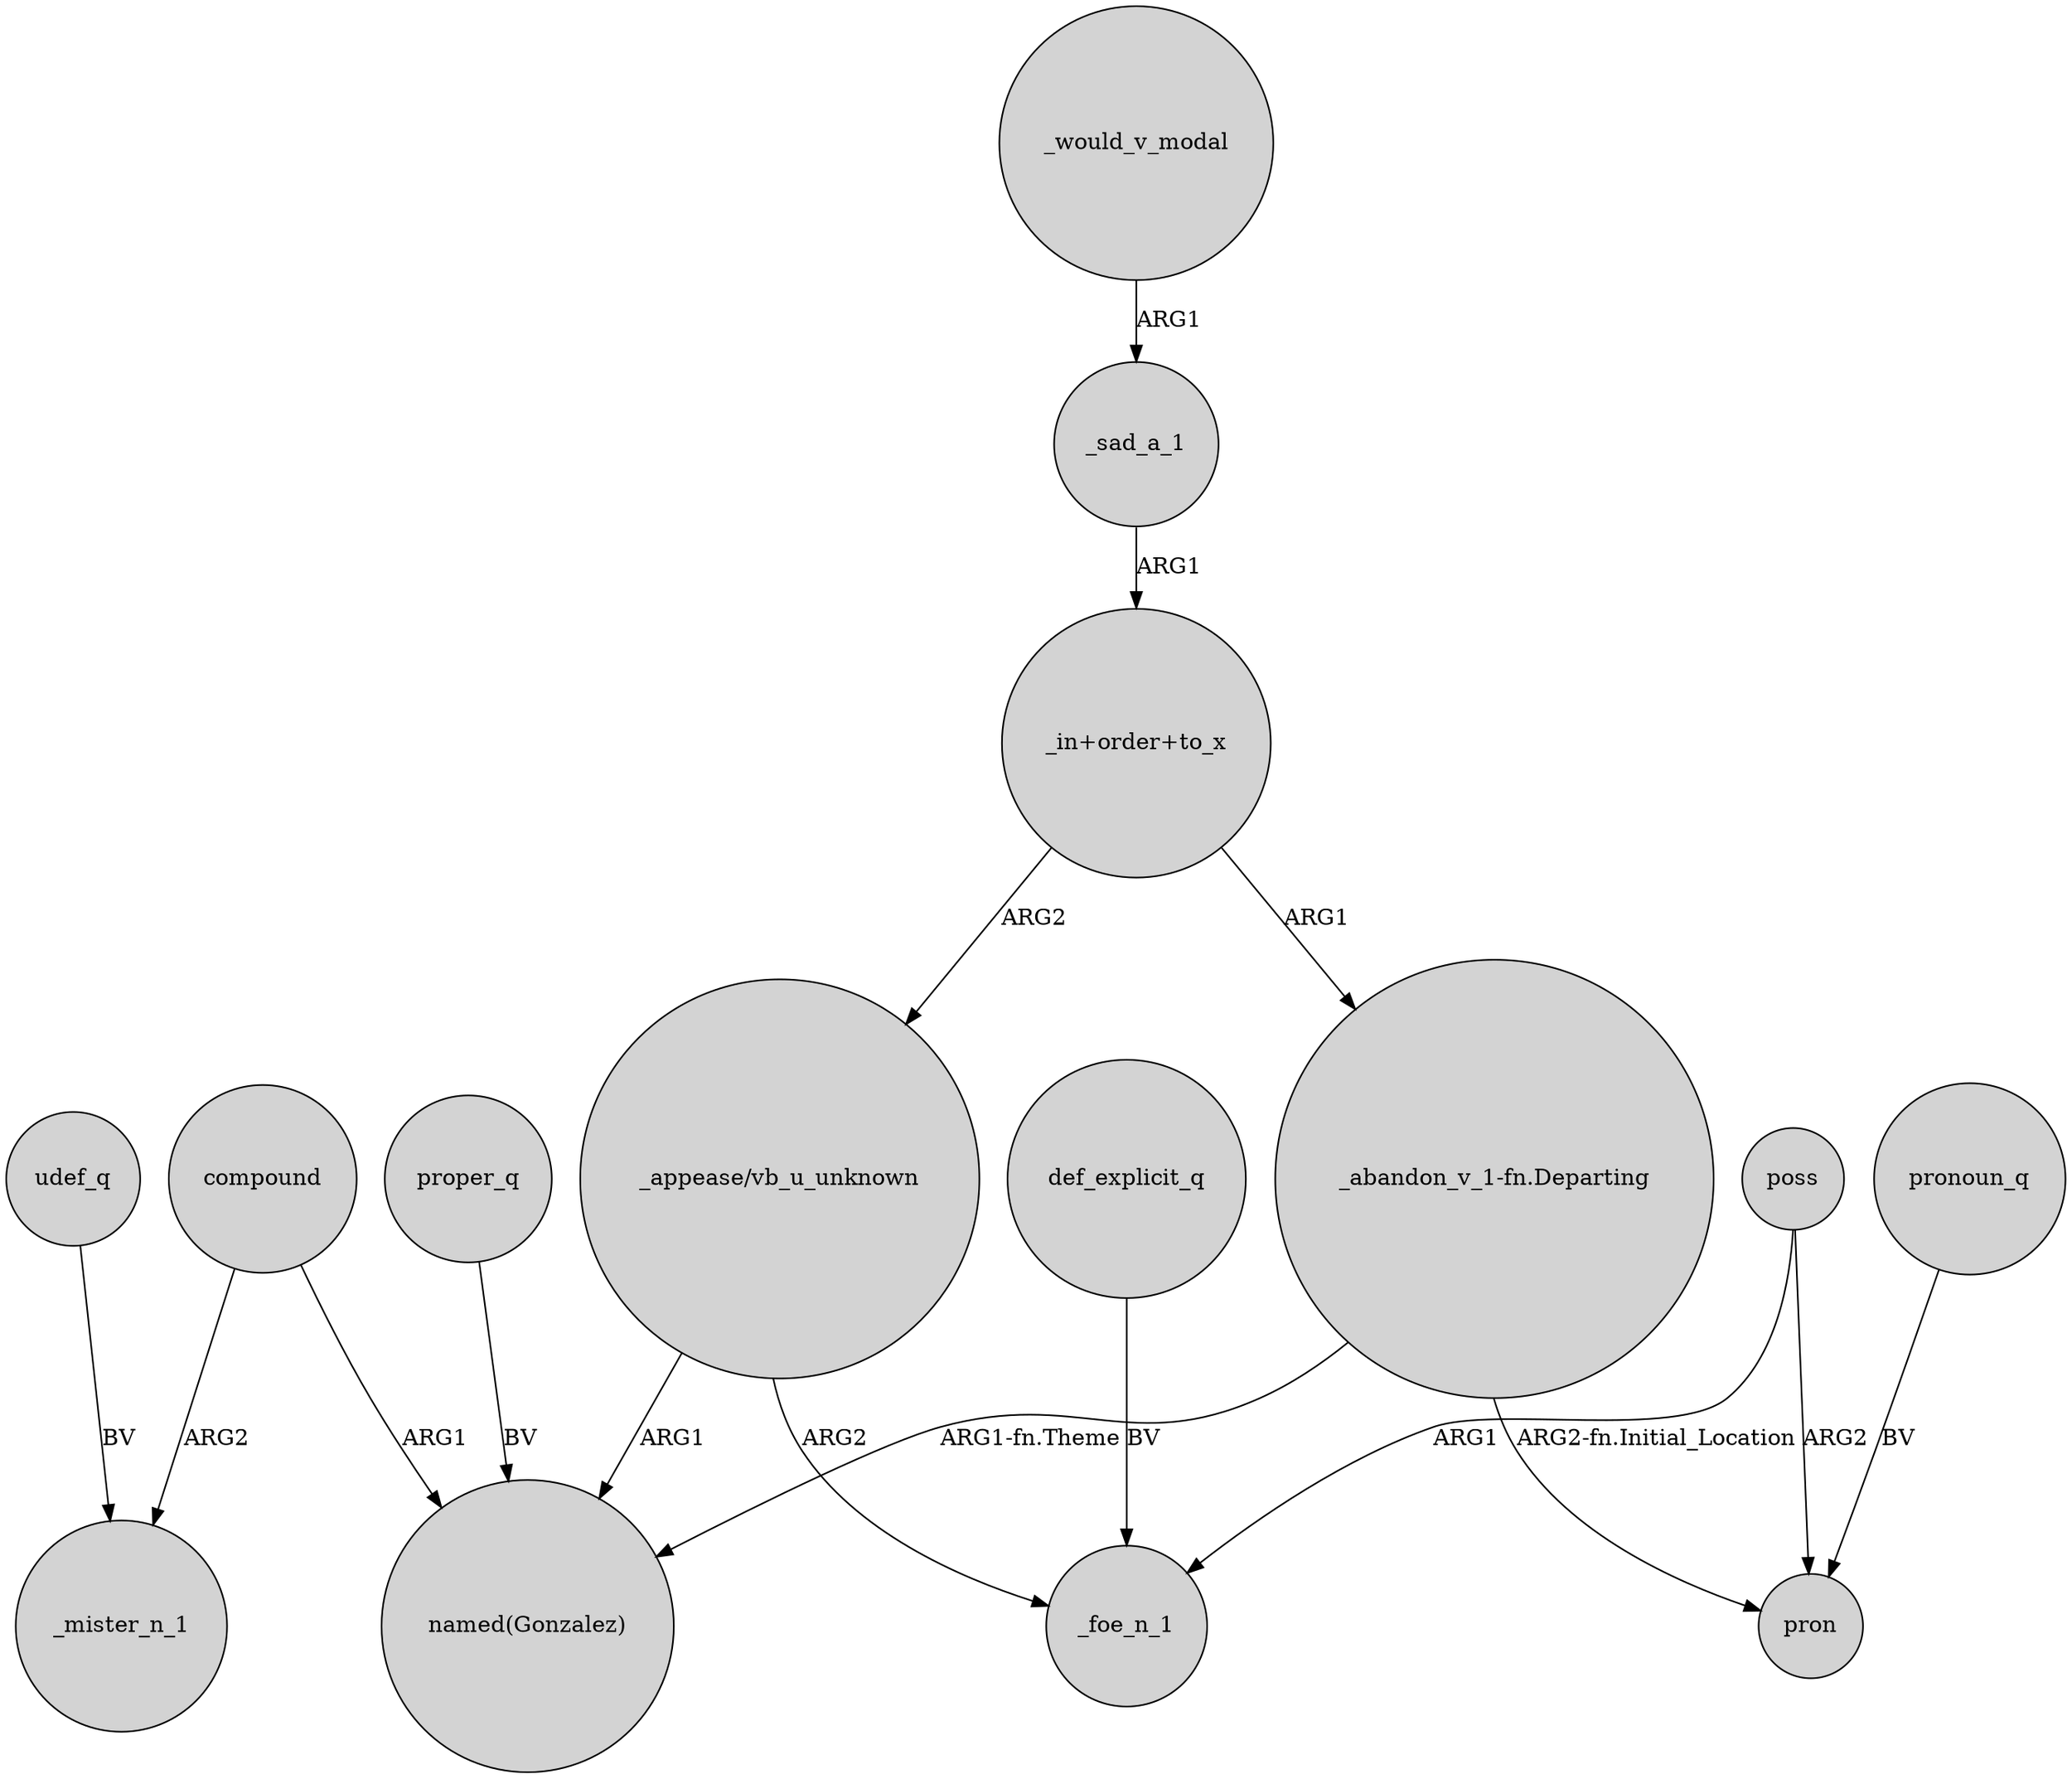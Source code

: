 digraph {
	node [shape=circle style=filled]
	udef_q -> _mister_n_1 [label=BV]
	proper_q -> "named(Gonzalez)" [label=BV]
	def_explicit_q -> _foe_n_1 [label=BV]
	_would_v_modal -> _sad_a_1 [label=ARG1]
	_sad_a_1 -> "_in+order+to_x" [label=ARG1]
	poss -> _foe_n_1 [label=ARG1]
	"_appease/vb_u_unknown" -> _foe_n_1 [label=ARG2]
	poss -> pron [label=ARG2]
	"_appease/vb_u_unknown" -> "named(Gonzalez)" [label=ARG1]
	"_in+order+to_x" -> "_abandon_v_1-fn.Departing" [label=ARG1]
	"_abandon_v_1-fn.Departing" -> pron [label="ARG2-fn.Initial_Location"]
	"_in+order+to_x" -> "_appease/vb_u_unknown" [label=ARG2]
	"_abandon_v_1-fn.Departing" -> "named(Gonzalez)" [label="ARG1-fn.Theme"]
	compound -> _mister_n_1 [label=ARG2]
	compound -> "named(Gonzalez)" [label=ARG1]
	pronoun_q -> pron [label=BV]
}
